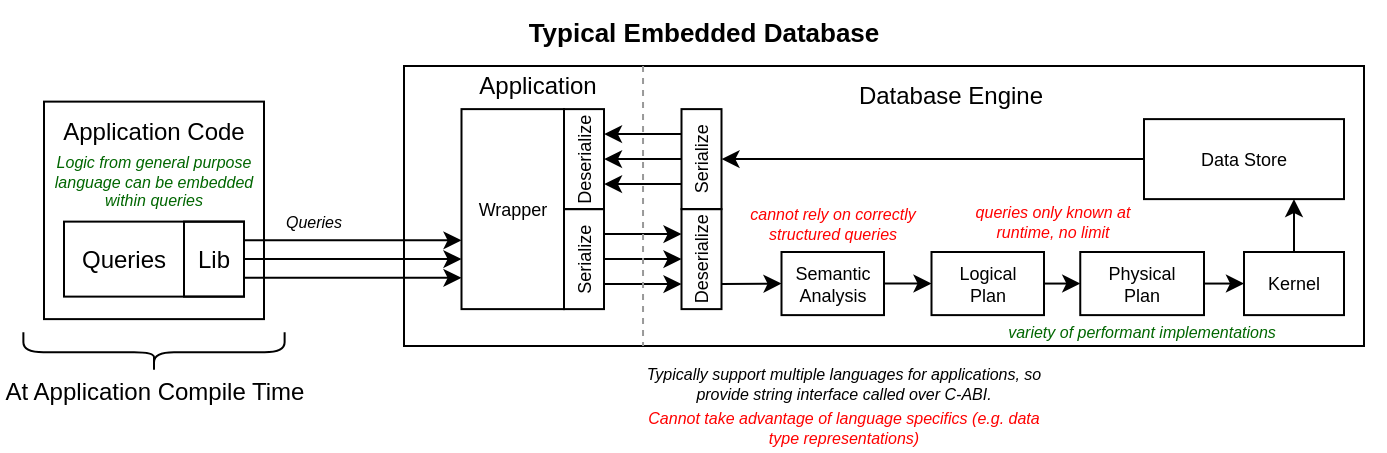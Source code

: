 <mxfile>
    <diagram id="KmLitoXm8qKMGV8ANQ3f" name="Page-1">
        <mxGraphModel dx="939" dy="846" grid="1" gridSize="10" guides="1" tooltips="1" connect="1" arrows="1" fold="1" page="1" pageScale="1" pageWidth="850" pageHeight="1100" math="0" shadow="0">
            <root>
                <mxCell id="0"/>
                <mxCell id="1" parent="0"/>
                <mxCell id="63" value="" style="rounded=0;whiteSpace=wrap;html=1;align=left;fillColor=none;fontColor=#ffffff;strokeColor=#000000;" vertex="1" parent="1">
                    <mxGeometry x="30" y="67.81" width="110" height="108.75" as="geometry"/>
                </mxCell>
                <mxCell id="64" value="" style="rounded=0;whiteSpace=wrap;html=1;fillColor=none;fontColor=#000000;strokeColor=#000000;fontSize=9;" vertex="1" parent="1">
                    <mxGeometry x="210" y="50" width="480" height="140" as="geometry"/>
                </mxCell>
                <mxCell id="65" style="edgeStyle=none;html=1;exitX=1;exitY=0.5;exitDx=0;exitDy=0;entryX=0;entryY=0.5;entryDx=0;entryDy=0;strokeColor=#000000;fontSize=9;" edge="1" parent="1" source="68">
                    <mxGeometry relative="1" as="geometry">
                        <mxPoint x="238.75" y="146.56" as="targetPoint"/>
                    </mxGeometry>
                </mxCell>
                <mxCell id="66" style="edgeStyle=none;html=1;exitX=1;exitY=0.75;exitDx=0;exitDy=0;entryX=0;entryY=0.75;entryDx=0;entryDy=0;strokeColor=#000000;" edge="1" parent="1" source="68">
                    <mxGeometry relative="1" as="geometry">
                        <mxPoint x="238.75" y="155.935" as="targetPoint"/>
                    </mxGeometry>
                </mxCell>
                <mxCell id="67" style="edgeStyle=none;html=1;exitX=1;exitY=0.25;exitDx=0;exitDy=0;entryX=0;entryY=0.25;entryDx=0;entryDy=0;strokeColor=#000000;" edge="1" parent="1" source="68">
                    <mxGeometry relative="1" as="geometry">
                        <mxPoint x="238.75" y="137.185" as="targetPoint"/>
                    </mxGeometry>
                </mxCell>
                <mxCell id="68" value="" style="rounded=0;whiteSpace=wrap;html=1;align=left;fillColor=none;fontColor=#ffffff;strokeColor=#000000;" vertex="1" parent="1">
                    <mxGeometry x="40" y="127.81" width="90" height="37.5" as="geometry"/>
                </mxCell>
                <mxCell id="70" value="Queries" style="text;html=1;strokeColor=none;fillColor=none;align=center;verticalAlign=middle;whiteSpace=wrap;rounded=0;fontColor=#000000;" vertex="1" parent="1">
                    <mxGeometry x="40" y="131.56" width="60" height="30" as="geometry"/>
                </mxCell>
                <mxCell id="84" value="At Application Compile Time" style="text;html=1;strokeColor=none;fillColor=none;align=center;verticalAlign=middle;whiteSpace=wrap;rounded=0;fontColor=#000000;" vertex="1" parent="1">
                    <mxGeometry x="8.76" y="197.81" width="152.5" height="30" as="geometry"/>
                </mxCell>
                <mxCell id="85" value="Queries" style="text;html=1;strokeColor=none;fillColor=none;align=center;verticalAlign=middle;whiteSpace=wrap;rounded=0;fontSize=8;fontStyle=2;fontColor=#000000;" vertex="1" parent="1">
                    <mxGeometry x="140" y="117.81" width="50" height="21.25" as="geometry"/>
                </mxCell>
                <mxCell id="89" value="Typical Embedded Database" style="text;html=1;strokeColor=none;fillColor=none;align=center;verticalAlign=middle;whiteSpace=wrap;rounded=0;fontSize=13;fontStyle=1;fontColor=#000000;" vertex="1" parent="1">
                    <mxGeometry x="20" y="17.81" width="680" height="30" as="geometry"/>
                </mxCell>
                <mxCell id="96" value="Logic from general purpose language can be embedded within queries" style="text;html=1;strokeColor=none;fillColor=none;align=center;verticalAlign=middle;whiteSpace=wrap;rounded=0;fontColor=#006600;fontSize=8;fontStyle=2" vertex="1" parent="1">
                    <mxGeometry x="31.88" y="97.81" width="106.25" height="20" as="geometry"/>
                </mxCell>
                <mxCell id="98" value="Application Code" style="text;html=1;strokeColor=none;fillColor=none;align=center;verticalAlign=middle;whiteSpace=wrap;rounded=0;fontColor=#000000;" vertex="1" parent="1">
                    <mxGeometry x="30" y="67.81" width="110" height="30" as="geometry"/>
                </mxCell>
                <mxCell id="99" value="Lib" style="rounded=0;whiteSpace=wrap;html=1;align=center;fillColor=none;fontColor=#000000;strokeColor=#000000;" vertex="1" parent="1">
                    <mxGeometry x="100" y="127.81" width="30" height="37.5" as="geometry"/>
                </mxCell>
                <mxCell id="101" value="Application" style="text;html=1;strokeColor=none;fillColor=none;align=center;verticalAlign=middle;whiteSpace=wrap;rounded=0;fontColor=#000000;" vertex="1" parent="1">
                    <mxGeometry x="238.75" y="51.25" width="75.62" height="16.56" as="geometry"/>
                </mxCell>
                <mxCell id="103" value="Wrapper" style="rounded=0;whiteSpace=wrap;html=1;fillColor=none;fontColor=#000000;strokeColor=#000000;fontSize=9;" vertex="1" parent="1">
                    <mxGeometry x="238.75" y="71.56" width="51.25" height="100" as="geometry"/>
                </mxCell>
                <mxCell id="104" value="Database Engine" style="text;html=1;strokeColor=none;fillColor=none;align=center;verticalAlign=middle;whiteSpace=wrap;rounded=0;fontColor=#000000;" vertex="1" parent="1">
                    <mxGeometry x="416.88" y="50" width="133.12" height="30" as="geometry"/>
                </mxCell>
                <mxCell id="112" style="edgeStyle=none;html=1;exitX=1;exitY=0.75;exitDx=0;exitDy=0;entryX=0;entryY=0.5;entryDx=0;entryDy=0;fontColor=#000000;" edge="1" parent="1" source="105" target="110">
                    <mxGeometry relative="1" as="geometry"/>
                </mxCell>
                <mxCell id="105" value="Deserialize" style="rounded=0;whiteSpace=wrap;html=1;fillColor=none;fontColor=#000000;strokeColor=#000000;fontSize=9;horizontal=0;" vertex="1" parent="1">
                    <mxGeometry x="348.75" y="121.56" width="20" height="50" as="geometry"/>
                </mxCell>
                <mxCell id="107" style="edgeStyle=none;html=1;exitX=1;exitY=0.25;exitDx=0;exitDy=0;entryX=0;entryY=0.25;entryDx=0;entryDy=0;fontColor=#000000;" edge="1" parent="1" source="106" target="105">
                    <mxGeometry relative="1" as="geometry"/>
                </mxCell>
                <mxCell id="108" style="edgeStyle=none;html=1;exitX=1;exitY=0.5;exitDx=0;exitDy=0;entryX=0;entryY=0.5;entryDx=0;entryDy=0;fontColor=#000000;" edge="1" parent="1" source="106" target="105">
                    <mxGeometry relative="1" as="geometry"/>
                </mxCell>
                <mxCell id="109" style="edgeStyle=none;html=1;exitX=1;exitY=0.75;exitDx=0;exitDy=0;entryX=0;entryY=0.75;entryDx=0;entryDy=0;fontColor=#000000;" edge="1" parent="1" source="106" target="105">
                    <mxGeometry relative="1" as="geometry"/>
                </mxCell>
                <mxCell id="106" value="Serialize" style="rounded=0;whiteSpace=wrap;html=1;fillColor=none;fontColor=#000000;strokeColor=#000000;fontSize=9;horizontal=0;" vertex="1" parent="1">
                    <mxGeometry x="290" y="121.56" width="20" height="50" as="geometry"/>
                </mxCell>
                <mxCell id="119" style="edgeStyle=none;html=1;exitX=1;exitY=0.5;exitDx=0;exitDy=0;entryX=0;entryY=0.5;entryDx=0;entryDy=0;fontColor=#000000;" edge="1" parent="1" source="110" target="111">
                    <mxGeometry relative="1" as="geometry"/>
                </mxCell>
                <mxCell id="110" value="Semantic Analysis" style="rounded=0;whiteSpace=wrap;html=1;strokeColor=#000000;fontSize=9;fillColor=none;fontColor=#000000;" vertex="1" parent="1">
                    <mxGeometry x="398.75" y="143" width="51.25" height="31.56" as="geometry"/>
                </mxCell>
                <mxCell id="121" style="edgeStyle=none;html=1;exitX=1;exitY=0.5;exitDx=0;exitDy=0;entryX=0;entryY=0.5;entryDx=0;entryDy=0;fontColor=#000000;" edge="1" parent="1" source="111" target="120">
                    <mxGeometry relative="1" as="geometry"/>
                </mxCell>
                <mxCell id="111" value="Logical&lt;br&gt;Plan" style="rounded=0;whiteSpace=wrap;html=1;strokeColor=#000000;fontSize=9;fillColor=none;fontColor=#000000;" vertex="1" parent="1">
                    <mxGeometry x="473.75" y="143" width="56.25" height="31.56" as="geometry"/>
                </mxCell>
                <mxCell id="125" style="edgeStyle=none;html=1;exitX=0;exitY=0.5;exitDx=0;exitDy=0;entryX=1;entryY=0.5;entryDx=0;entryDy=0;fontColor=#000000;" edge="1" parent="1" source="113" target="115">
                    <mxGeometry relative="1" as="geometry"/>
                </mxCell>
                <mxCell id="113" value="Data Store" style="rounded=0;whiteSpace=wrap;html=1;strokeColor=#000000;fontSize=9;fillColor=none;fontColor=#000000;" vertex="1" parent="1">
                    <mxGeometry x="580" y="76.56" width="100" height="40" as="geometry"/>
                </mxCell>
                <mxCell id="114" value="Deserialize" style="rounded=0;whiteSpace=wrap;html=1;fillColor=none;fontColor=#000000;strokeColor=#000000;fontSize=9;horizontal=0;" vertex="1" parent="1">
                    <mxGeometry x="290" y="71.56" width="20" height="50" as="geometry"/>
                </mxCell>
                <mxCell id="116" style="edgeStyle=none;html=1;exitX=0;exitY=0.75;exitDx=0;exitDy=0;entryX=1;entryY=0.75;entryDx=0;entryDy=0;fontColor=#000000;" edge="1" parent="1" source="115" target="114">
                    <mxGeometry relative="1" as="geometry"/>
                </mxCell>
                <mxCell id="117" style="edgeStyle=none;html=1;exitX=0;exitY=0.5;exitDx=0;exitDy=0;entryX=1;entryY=0.5;entryDx=0;entryDy=0;fontColor=#000000;" edge="1" parent="1" source="115" target="114">
                    <mxGeometry relative="1" as="geometry"/>
                </mxCell>
                <mxCell id="118" style="edgeStyle=none;html=1;exitX=0;exitY=0.25;exitDx=0;exitDy=0;entryX=1;entryY=0.25;entryDx=0;entryDy=0;fontColor=#000000;" edge="1" parent="1" source="115" target="114">
                    <mxGeometry relative="1" as="geometry"/>
                </mxCell>
                <mxCell id="115" value="Serialize" style="rounded=0;whiteSpace=wrap;html=1;fillColor=none;fontColor=#000000;strokeColor=#000000;fontSize=9;horizontal=0;" vertex="1" parent="1">
                    <mxGeometry x="348.75" y="71.56" width="20" height="50" as="geometry"/>
                </mxCell>
                <mxCell id="123" style="edgeStyle=none;html=1;exitX=1;exitY=0.5;exitDx=0;exitDy=0;entryX=0;entryY=0.5;entryDx=0;entryDy=0;fontColor=#000000;" edge="1" parent="1" source="120" target="122">
                    <mxGeometry relative="1" as="geometry"/>
                </mxCell>
                <mxCell id="120" value="Physical&lt;br&gt;Plan" style="rounded=0;whiteSpace=wrap;html=1;strokeColor=#000000;fontSize=9;fillColor=none;fontColor=#000000;" vertex="1" parent="1">
                    <mxGeometry x="548.13" y="143" width="61.87" height="31.56" as="geometry"/>
                </mxCell>
                <mxCell id="124" style="edgeStyle=none;html=1;exitX=0.5;exitY=0;exitDx=0;exitDy=0;entryX=0.75;entryY=1;entryDx=0;entryDy=0;fontColor=#000000;" edge="1" parent="1" source="122" target="113">
                    <mxGeometry relative="1" as="geometry"/>
                </mxCell>
                <mxCell id="122" value="Kernel" style="rounded=0;whiteSpace=wrap;html=1;strokeColor=#000000;fontSize=9;fillColor=none;fontColor=#000000;" vertex="1" parent="1">
                    <mxGeometry x="630" y="143" width="50" height="31.56" as="geometry"/>
                </mxCell>
                <mxCell id="126" value="variety of performant implementations" style="text;html=1;strokeColor=none;fillColor=none;align=center;verticalAlign=middle;whiteSpace=wrap;rounded=0;fontColor=#006600;fontSize=8;fontStyle=2" vertex="1" parent="1">
                    <mxGeometry x="492.03" y="167.81" width="174.06" height="30" as="geometry"/>
                </mxCell>
                <mxCell id="127" value="cannot rely on correctly structured queries" style="text;html=1;strokeColor=none;fillColor=none;align=center;verticalAlign=middle;whiteSpace=wrap;rounded=0;fontColor=#FF0000;fontSize=8;fontStyle=2" vertex="1" parent="1">
                    <mxGeometry x="379" y="117.81" width="91.25" height="22.19" as="geometry"/>
                </mxCell>
                <mxCell id="128" value="Typically support multiple languages for applications, so provide string interface called over C-ABI." style="text;html=1;strokeColor=none;fillColor=none;align=center;verticalAlign=middle;whiteSpace=wrap;rounded=0;fontColor=#000000;fontSize=8;fontStyle=2" vertex="1" parent="1">
                    <mxGeometry x="330" y="197.81" width="200" height="22.19" as="geometry"/>
                </mxCell>
                <mxCell id="129" value="Cannot take advantage of language specifics (e.g. data type representations)" style="text;html=1;strokeColor=none;fillColor=none;align=center;verticalAlign=middle;whiteSpace=wrap;rounded=0;fontColor=#FF0000;fontSize=8;fontStyle=2" vertex="1" parent="1">
                    <mxGeometry x="330" y="220" width="200" height="22.19" as="geometry"/>
                </mxCell>
                <mxCell id="132" value="queries only known at runtime, no limit" style="text;html=1;strokeColor=none;fillColor=none;align=center;verticalAlign=middle;whiteSpace=wrap;rounded=0;fontColor=#FF0000;fontSize=8;fontStyle=2" vertex="1" parent="1">
                    <mxGeometry x="488.75" y="116.87" width="91.25" height="22.19" as="geometry"/>
                </mxCell>
                <mxCell id="134" value="" style="endArrow=none;html=1;fontColor=#000000;dashed=1;strokeColor=#999999;" edge="1" parent="1">
                    <mxGeometry width="50" height="50" relative="1" as="geometry">
                        <mxPoint x="329.52" y="50" as="sourcePoint"/>
                        <mxPoint x="329.52" y="190" as="targetPoint"/>
                    </mxGeometry>
                </mxCell>
                <mxCell id="135" value="" style="shape=curlyBracket;whiteSpace=wrap;html=1;rounded=1;flipH=1;labelPosition=right;verticalLabelPosition=middle;align=left;verticalAlign=middle;strokeColor=#000000;rotation=90;" vertex="1" parent="1">
                    <mxGeometry x="75" y="127.81" width="20" height="130.62" as="geometry"/>
                </mxCell>
            </root>
        </mxGraphModel>
    </diagram>
</mxfile>